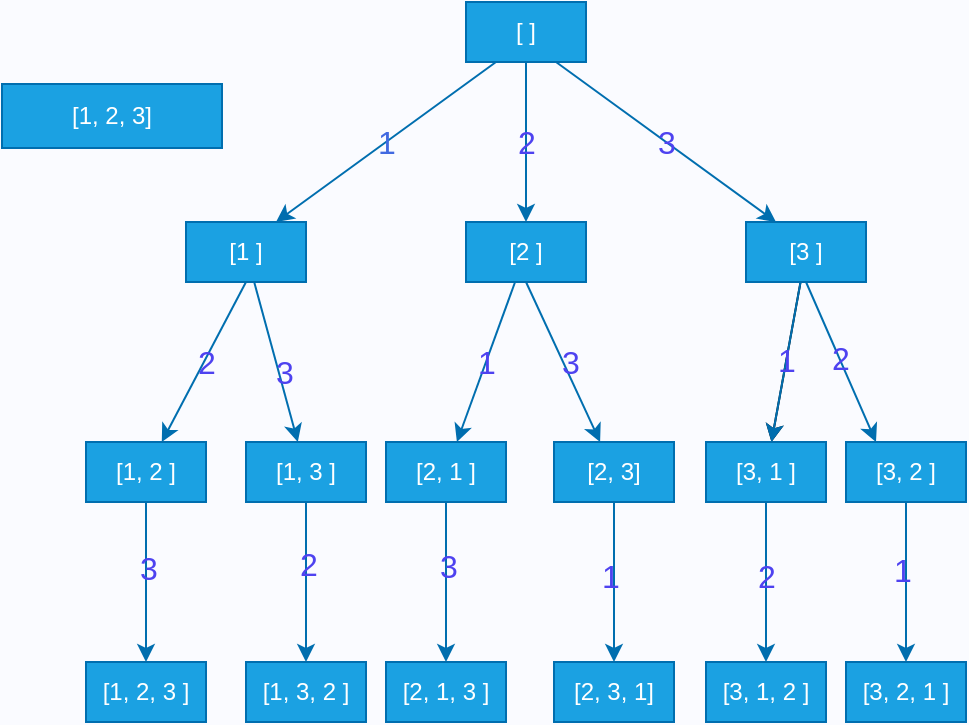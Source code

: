 <mxfile>
    <diagram id="VDR68WlW2fCzs_a0_itA" name="第 1 页">
        <mxGraphModel dx="912" dy="826" grid="0" gridSize="10" guides="1" tooltips="1" connect="1" arrows="0" fold="1" page="1" pageScale="1" pageWidth="827" pageHeight="1169" background="#fafbff" math="0" shadow="0">
            <root>
                <mxCell id="0"/>
                <mxCell id="1" parent="0"/>
                <mxCell id="4" value="&lt;font style=&quot;font-size: 16px;&quot;&gt;2&lt;/font&gt;" style="edgeStyle=none;html=1;labelBackgroundColor=none;fillColor=#1ba1e2;strokeColor=#006EAF;fontSize=16;fontColor=#4e42f0;" parent="1" source="2" target="3" edge="1">
                    <mxGeometry relative="1" as="geometry">
                        <mxPoint as="offset"/>
                    </mxGeometry>
                </mxCell>
                <mxCell id="7" value="&lt;font color=&quot;#4169e1&quot; style=&quot;font-size: 16px;&quot;&gt;1&lt;/font&gt;" style="edgeStyle=none;html=1;exitX=0.25;exitY=1;exitDx=0;exitDy=0;entryX=0.75;entryY=0;entryDx=0;entryDy=0;labelBackgroundColor=none;fillColor=#1ba1e2;strokeColor=#006EAF;spacing=2;fontSize=16;" parent="1" source="2" target="5" edge="1">
                    <mxGeometry x="-0.0" relative="1" as="geometry">
                        <mxPoint as="offset"/>
                    </mxGeometry>
                </mxCell>
                <mxCell id="11" value="3" style="edgeStyle=none;html=1;exitX=0.75;exitY=1;exitDx=0;exitDy=0;entryX=0.25;entryY=0;entryDx=0;entryDy=0;labelBackgroundColor=none;fillColor=#1ba1e2;strokeColor=#006EAF;fontSize=16;fontColor=#4e42f0;" parent="1" source="2" target="9" edge="1">
                    <mxGeometry relative="1" as="geometry"/>
                </mxCell>
                <mxCell id="2" value="[ ]" style="text;strokeColor=#006EAF;align=center;fillColor=#1ba1e2;html=1;verticalAlign=middle;whiteSpace=wrap;rounded=0;labelBackgroundColor=none;fontColor=#ffffff;" parent="1" vertex="1">
                    <mxGeometry x="340" y="90" width="60" height="30" as="geometry"/>
                </mxCell>
                <mxCell id="25" value="1" style="edgeStyle=none;html=1;labelBackgroundColor=none;fillColor=#1ba1e2;strokeColor=#006EAF;fontSize=16;fontColor=#4e42f0;" parent="1" source="3" target="24" edge="1">
                    <mxGeometry relative="1" as="geometry"/>
                </mxCell>
                <mxCell id="28" style="edgeStyle=none;html=1;exitX=0.5;exitY=1;exitDx=0;exitDy=0;labelBackgroundColor=none;fillColor=#1ba1e2;strokeColor=#006EAF;" parent="1" source="3" target="26" edge="1">
                    <mxGeometry relative="1" as="geometry"/>
                </mxCell>
                <mxCell id="38" value="3" style="edgeLabel;html=1;align=center;verticalAlign=middle;resizable=0;points=[];labelBackgroundColor=none;fontSize=16;fontColor=#4e42f0;" parent="28" vertex="1" connectable="0">
                    <mxGeometry x="0.033" y="3" relative="1" as="geometry">
                        <mxPoint as="offset"/>
                    </mxGeometry>
                </mxCell>
                <mxCell id="3" value="[2 ]" style="text;strokeColor=#006EAF;align=center;fillColor=#1ba1e2;html=1;verticalAlign=middle;whiteSpace=wrap;rounded=0;fontColor=#ffffff;labelBackgroundColor=none;" parent="1" vertex="1">
                    <mxGeometry x="340" y="200" width="60" height="30" as="geometry"/>
                </mxCell>
                <mxCell id="17" value="" style="edgeStyle=none;html=1;labelBackgroundColor=none;fillColor=#1ba1e2;strokeColor=#006EAF;" parent="1" source="5" target="16" edge="1">
                    <mxGeometry relative="1" as="geometry"/>
                </mxCell>
                <mxCell id="23" value="3" style="edgeLabel;html=1;align=center;verticalAlign=middle;resizable=0;points=[];labelBackgroundColor=none;fontSize=16;fontColor=#4e42f0;" parent="17" vertex="1" connectable="0">
                    <mxGeometry x="0.135" y="2" relative="1" as="geometry">
                        <mxPoint as="offset"/>
                    </mxGeometry>
                </mxCell>
                <mxCell id="20" style="edgeStyle=none;html=1;exitX=0.5;exitY=1;exitDx=0;exitDy=0;labelBackgroundColor=none;fillColor=#1ba1e2;strokeColor=#006EAF;" parent="1" source="5" target="18" edge="1">
                    <mxGeometry relative="1" as="geometry"/>
                </mxCell>
                <mxCell id="22" value="2" style="edgeLabel;html=1;align=center;verticalAlign=middle;resizable=0;points=[];labelBackgroundColor=none;fontSize=16;fontColor=#4e42f0;" parent="20" vertex="1" connectable="0">
                    <mxGeometry x="-0.011" y="1" relative="1" as="geometry">
                        <mxPoint as="offset"/>
                    </mxGeometry>
                </mxCell>
                <mxCell id="5" value="[1 ]" style="text;strokeColor=#006EAF;align=center;fillColor=#1ba1e2;html=1;verticalAlign=middle;whiteSpace=wrap;rounded=0;labelBackgroundColor=none;fontColor=#ffffff;" parent="1" vertex="1">
                    <mxGeometry x="200" y="200" width="60" height="30" as="geometry"/>
                </mxCell>
                <mxCell id="30" value="" style="edgeStyle=none;html=1;labelBackgroundColor=none;" parent="1" source="9" target="29" edge="1">
                    <mxGeometry relative="1" as="geometry"/>
                </mxCell>
                <mxCell id="32" value="" style="edgeStyle=none;html=1;labelBackgroundColor=none;fillColor=#1ba1e2;strokeColor=#006EAF;" parent="1" source="9" target="29" edge="1">
                    <mxGeometry relative="1" as="geometry"/>
                </mxCell>
                <mxCell id="39" value="1" style="edgeLabel;html=1;align=center;verticalAlign=middle;resizable=0;points=[];labelBackgroundColor=none;fontSize=16;fontColor=#4e42f0;" parent="32" vertex="1" connectable="0">
                    <mxGeometry x="-0.023" relative="1" as="geometry">
                        <mxPoint as="offset"/>
                    </mxGeometry>
                </mxCell>
                <mxCell id="37" style="edgeStyle=none;html=1;exitX=0.5;exitY=1;exitDx=0;exitDy=0;entryX=0.25;entryY=0;entryDx=0;entryDy=0;labelBackgroundColor=none;fillColor=#1ba1e2;strokeColor=#006EAF;" parent="1" source="9" target="35" edge="1">
                    <mxGeometry relative="1" as="geometry"/>
                </mxCell>
                <mxCell id="40" value="2" style="edgeLabel;html=1;align=center;verticalAlign=middle;resizable=0;points=[];labelBackgroundColor=none;fontSize=16;fontColor=#4e42f0;" parent="37" vertex="1" connectable="0">
                    <mxGeometry x="-0.049" relative="1" as="geometry">
                        <mxPoint as="offset"/>
                    </mxGeometry>
                </mxCell>
                <mxCell id="9" value="[3 ]" style="text;strokeColor=#006EAF;align=center;fillColor=#1ba1e2;html=1;verticalAlign=middle;whiteSpace=wrap;rounded=0;labelBackgroundColor=none;fontColor=#ffffff;" parent="1" vertex="1">
                    <mxGeometry x="480" y="200" width="60" height="30" as="geometry"/>
                </mxCell>
                <mxCell id="15" value="[1, 2, 3]" style="whiteSpace=wrap;html=1;fillColor=#1ba1e2;fontColor=#ffffff;strokeColor=#006EAF;" parent="1" vertex="1">
                    <mxGeometry x="108" y="131" width="110" height="32" as="geometry"/>
                </mxCell>
                <mxCell id="52" value="" style="edgeStyle=none;html=1;labelBackgroundColor=none;fillColor=#1ba1e2;strokeColor=#006EAF;" parent="1" source="16" target="51" edge="1">
                    <mxGeometry relative="1" as="geometry"/>
                </mxCell>
                <mxCell id="53" value="2" style="edgeLabel;html=1;align=center;verticalAlign=middle;resizable=0;points=[];labelBackgroundColor=none;fontSize=16;fontColor=#4e42f0;" parent="52" vertex="1" connectable="0">
                    <mxGeometry x="-0.225" y="1" relative="1" as="geometry">
                        <mxPoint as="offset"/>
                    </mxGeometry>
                </mxCell>
                <mxCell id="16" value="[1, 3 ]" style="text;strokeColor=#006EAF;align=center;fillColor=#1ba1e2;html=1;verticalAlign=middle;whiteSpace=wrap;rounded=0;labelBackgroundColor=none;fontColor=#ffffff;" parent="1" vertex="1">
                    <mxGeometry x="230" y="310" width="60" height="30" as="geometry"/>
                </mxCell>
                <mxCell id="49" value="" style="edgeStyle=none;html=1;labelBackgroundColor=none;fillColor=#1ba1e2;strokeColor=#006EAF;" parent="1" source="18" target="48" edge="1">
                    <mxGeometry relative="1" as="geometry"/>
                </mxCell>
                <mxCell id="50" value="3" style="edgeLabel;html=1;align=center;verticalAlign=middle;resizable=0;points=[];labelBackgroundColor=none;fontSize=16;fontColor=#4e42f0;" parent="49" vertex="1" connectable="0">
                    <mxGeometry x="-0.175" y="1" relative="1" as="geometry">
                        <mxPoint as="offset"/>
                    </mxGeometry>
                </mxCell>
                <mxCell id="18" value="[1, 2 ]" style="text;strokeColor=#006EAF;align=center;fillColor=#1ba1e2;html=1;verticalAlign=middle;whiteSpace=wrap;rounded=0;labelBackgroundColor=none;fontColor=#ffffff;" parent="1" vertex="1">
                    <mxGeometry x="150" y="310" width="60" height="30" as="geometry"/>
                </mxCell>
                <mxCell id="55" value="" style="edgeStyle=none;html=1;labelBackgroundColor=none;fillColor=#1ba1e2;strokeColor=#006EAF;" parent="1" source="24" target="54" edge="1">
                    <mxGeometry relative="1" as="geometry"/>
                </mxCell>
                <mxCell id="66" value="3" style="edgeLabel;html=1;align=center;verticalAlign=middle;resizable=0;points=[];labelBackgroundColor=none;fontSize=16;fontColor=#4e42f0;" parent="55" vertex="1" connectable="0">
                    <mxGeometry x="-0.2" y="1" relative="1" as="geometry">
                        <mxPoint as="offset"/>
                    </mxGeometry>
                </mxCell>
                <mxCell id="24" value="[2, 1 ]" style="text;strokeColor=#006EAF;align=center;fillColor=#1ba1e2;html=1;verticalAlign=middle;whiteSpace=wrap;rounded=0;labelBackgroundColor=none;fontColor=#ffffff;" parent="1" vertex="1">
                    <mxGeometry x="300" y="310" width="60" height="30" as="geometry"/>
                </mxCell>
                <mxCell id="57" value="" style="edgeStyle=none;html=1;labelBackgroundColor=none;fillColor=#1ba1e2;strokeColor=#006EAF;" parent="1" source="26" target="56" edge="1">
                    <mxGeometry relative="1" as="geometry"/>
                </mxCell>
                <mxCell id="65" value="1" style="edgeLabel;html=1;align=center;verticalAlign=middle;resizable=0;points=[];labelBackgroundColor=none;fontSize=16;fontColor=#4e42f0;" parent="57" vertex="1" connectable="0">
                    <mxGeometry x="-0.075" y="-2" relative="1" as="geometry">
                        <mxPoint as="offset"/>
                    </mxGeometry>
                </mxCell>
                <mxCell id="26" value="[2, 3]" style="text;strokeColor=#006EAF;align=center;fillColor=#1ba1e2;html=1;verticalAlign=middle;whiteSpace=wrap;rounded=0;labelBackgroundColor=none;fontColor=#ffffff;" parent="1" vertex="1">
                    <mxGeometry x="384" y="310" width="60" height="30" as="geometry"/>
                </mxCell>
                <mxCell id="60" value="" style="edgeStyle=none;html=1;labelBackgroundColor=none;fillColor=#1ba1e2;strokeColor=#006EAF;" parent="1" source="29" target="59" edge="1">
                    <mxGeometry relative="1" as="geometry"/>
                </mxCell>
                <mxCell id="64" value="2" style="edgeLabel;html=1;align=center;verticalAlign=middle;resizable=0;points=[];labelBackgroundColor=none;fontSize=16;fontColor=#4e42f0;" parent="60" vertex="1" connectable="0">
                    <mxGeometry x="-0.075" relative="1" as="geometry">
                        <mxPoint as="offset"/>
                    </mxGeometry>
                </mxCell>
                <mxCell id="29" value="[3, 1 ]" style="text;strokeColor=#006EAF;align=center;fillColor=#1ba1e2;html=1;verticalAlign=middle;whiteSpace=wrap;rounded=0;labelBackgroundColor=none;fontColor=#ffffff;" parent="1" vertex="1">
                    <mxGeometry x="460" y="310" width="60" height="30" as="geometry"/>
                </mxCell>
                <mxCell id="62" value="" style="edgeStyle=none;html=1;labelBackgroundColor=none;fillColor=#1ba1e2;strokeColor=#006EAF;" parent="1" source="35" target="61" edge="1">
                    <mxGeometry relative="1" as="geometry"/>
                </mxCell>
                <mxCell id="63" value="1" style="edgeLabel;html=1;align=center;verticalAlign=middle;resizable=0;points=[];labelBackgroundColor=none;fontSize=16;fontColor=#4e42f0;" parent="62" vertex="1" connectable="0">
                    <mxGeometry x="-0.15" y="-2" relative="1" as="geometry">
                        <mxPoint as="offset"/>
                    </mxGeometry>
                </mxCell>
                <mxCell id="35" value="[3, 2 ]" style="text;strokeColor=#006EAF;align=center;fillColor=#1ba1e2;html=1;verticalAlign=middle;whiteSpace=wrap;rounded=0;labelBackgroundColor=none;fontColor=#ffffff;" parent="1" vertex="1">
                    <mxGeometry x="530" y="310" width="60" height="30" as="geometry"/>
                </mxCell>
                <mxCell id="48" value="[1, 2, 3 ]" style="text;strokeColor=#006EAF;align=center;fillColor=#1ba1e2;html=1;verticalAlign=middle;whiteSpace=wrap;rounded=0;labelBackgroundColor=none;fontColor=#ffffff;" parent="1" vertex="1">
                    <mxGeometry x="150" y="420" width="60" height="30" as="geometry"/>
                </mxCell>
                <mxCell id="51" value="[1, 3, 2 ]" style="text;strokeColor=#006EAF;align=center;fillColor=#1ba1e2;html=1;verticalAlign=middle;whiteSpace=wrap;rounded=0;labelBackgroundColor=none;fontColor=#ffffff;" parent="1" vertex="1">
                    <mxGeometry x="230" y="420" width="60" height="30" as="geometry"/>
                </mxCell>
                <mxCell id="54" value="[2, 1, 3 ]" style="text;strokeColor=#006EAF;align=center;fillColor=#1ba1e2;html=1;verticalAlign=middle;whiteSpace=wrap;rounded=0;labelBackgroundColor=none;fontColor=#ffffff;" parent="1" vertex="1">
                    <mxGeometry x="300" y="420" width="60" height="30" as="geometry"/>
                </mxCell>
                <mxCell id="56" value="[2, 3, 1]" style="text;strokeColor=#006EAF;align=center;fillColor=#1ba1e2;html=1;verticalAlign=middle;whiteSpace=wrap;rounded=0;labelBackgroundColor=none;fontColor=#ffffff;" parent="1" vertex="1">
                    <mxGeometry x="384" y="420" width="60" height="30" as="geometry"/>
                </mxCell>
                <mxCell id="59" value="[3, 1, 2 ]" style="text;strokeColor=#006EAF;align=center;fillColor=#1ba1e2;html=1;verticalAlign=middle;whiteSpace=wrap;rounded=0;labelBackgroundColor=none;fontColor=#ffffff;" parent="1" vertex="1">
                    <mxGeometry x="460" y="420" width="60" height="30" as="geometry"/>
                </mxCell>
                <mxCell id="61" value="[3, 2, 1 ]" style="text;strokeColor=#006EAF;align=center;fillColor=#1ba1e2;html=1;verticalAlign=middle;whiteSpace=wrap;rounded=0;labelBackgroundColor=none;fontColor=#ffffff;" parent="1" vertex="1">
                    <mxGeometry x="530" y="420" width="60" height="30" as="geometry"/>
                </mxCell>
            </root>
        </mxGraphModel>
    </diagram>
</mxfile>